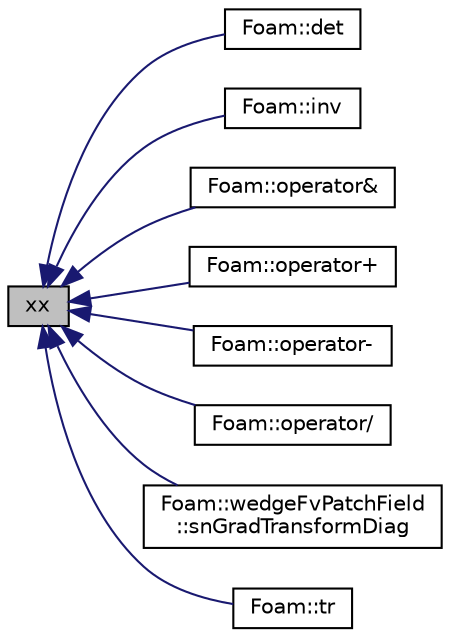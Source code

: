 digraph "xx"
{
  bgcolor="transparent";
  edge [fontname="Helvetica",fontsize="10",labelfontname="Helvetica",labelfontsize="10"];
  node [fontname="Helvetica",fontsize="10",shape=record];
  rankdir="LR";
  Node1 [label="xx",height=0.2,width=0.4,color="black", fillcolor="grey75", style="filled", fontcolor="black"];
  Node1 -> Node2 [dir="back",color="midnightblue",fontsize="10",style="solid",fontname="Helvetica"];
  Node2 [label="Foam::det",height=0.2,width=0.4,color="black",URL="$a10675.html#ac250f908c2eeec7353b359b0cebd1e8f",tooltip="Return the determinant of a diagonal tensor. "];
  Node1 -> Node3 [dir="back",color="midnightblue",fontsize="10",style="solid",fontname="Helvetica"];
  Node3 [label="Foam::inv",height=0.2,width=0.4,color="black",URL="$a10675.html#aaf621d061b5e01a51191e22c1dc57077",tooltip="Return the inverse of a diagonal tensor. "];
  Node1 -> Node4 [dir="back",color="midnightblue",fontsize="10",style="solid",fontname="Helvetica"];
  Node4 [label="Foam::operator&",height=0.2,width=0.4,color="black",URL="$a10675.html#a76c7c475145f46de5a58cd7dec720866",tooltip="Inner-product between two diagonal tensors. "];
  Node1 -> Node5 [dir="back",color="midnightblue",fontsize="10",style="solid",fontname="Helvetica"];
  Node5 [label="Foam::operator+",height=0.2,width=0.4,color="black",URL="$a10675.html#afd3ddb9840be2a7ca902615359e3283e"];
  Node1 -> Node6 [dir="back",color="midnightblue",fontsize="10",style="solid",fontname="Helvetica"];
  Node6 [label="Foam::operator-",height=0.2,width=0.4,color="black",URL="$a10675.html#a2c7fb7bc3807efdfd0a5456730bc84fc"];
  Node1 -> Node7 [dir="back",color="midnightblue",fontsize="10",style="solid",fontname="Helvetica"];
  Node7 [label="Foam::operator/",height=0.2,width=0.4,color="black",URL="$a10675.html#aa27e874cfb850f9030a3f109d2437758",tooltip="Division of a scalar by a diagonalTensor. "];
  Node1 -> Node8 [dir="back",color="midnightblue",fontsize="10",style="solid",fontname="Helvetica"];
  Node8 [label="Foam::wedgeFvPatchField\l::snGradTransformDiag",height=0.2,width=0.4,color="black",URL="$a02843.html#a34aea5f8557ad4398ecbd1d9a04ee5df",tooltip="Return face-gradient transform diagonal. "];
  Node1 -> Node9 [dir="back",color="midnightblue",fontsize="10",style="solid",fontname="Helvetica"];
  Node9 [label="Foam::tr",height=0.2,width=0.4,color="black",URL="$a10675.html#a9354c5cf1c5094875b098457c7502c2f",tooltip="Return the trace of a diagonal tensor. "];
}
